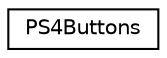 digraph "Graphical Class Hierarchy"
{
  edge [fontname="Helvetica",fontsize="10",labelfontname="Helvetica",labelfontsize="10"];
  node [fontname="Helvetica",fontsize="10",shape=record];
  rankdir="LR";
  Node1 [label="PS4Buttons",height=0.2,width=0.4,color="black", fillcolor="white", style="filled",URL="$union_p_s4_buttons.html"];
}
